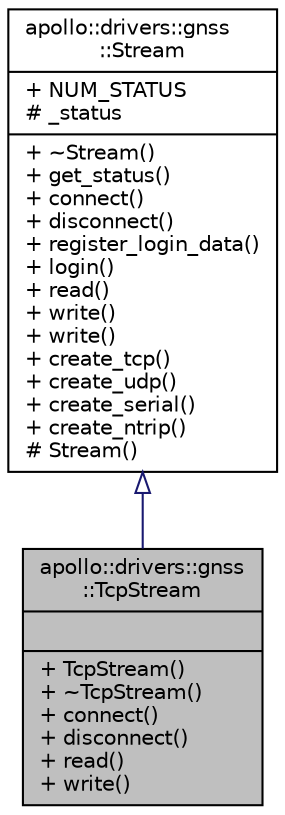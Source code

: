 digraph "apollo::drivers::gnss::TcpStream"
{
  edge [fontname="Helvetica",fontsize="10",labelfontname="Helvetica",labelfontsize="10"];
  node [fontname="Helvetica",fontsize="10",shape=record];
  Node1 [label="{apollo::drivers::gnss\l::TcpStream\n||+ TcpStream()\l+ ~TcpStream()\l+ connect()\l+ disconnect()\l+ read()\l+ write()\l}",height=0.2,width=0.4,color="black", fillcolor="grey75", style="filled" fontcolor="black"];
  Node2 -> Node1 [dir="back",color="midnightblue",fontsize="10",style="solid",arrowtail="onormal",fontname="Helvetica"];
  Node2 [label="{apollo::drivers::gnss\l::Stream\n|+ NUM_STATUS\l# _status\l|+ ~Stream()\l+ get_status()\l+ connect()\l+ disconnect()\l+ register_login_data()\l+ login()\l+ read()\l+ write()\l+ write()\l+ create_tcp()\l+ create_udp()\l+ create_serial()\l+ create_ntrip()\l# Stream()\l}",height=0.2,width=0.4,color="black", fillcolor="white", style="filled",URL="$classapollo_1_1drivers_1_1gnss_1_1Stream.html"];
}
